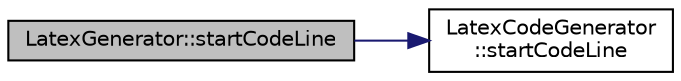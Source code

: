digraph "LatexGenerator::startCodeLine"
{
 // LATEX_PDF_SIZE
  edge [fontname="Helvetica",fontsize="10",labelfontname="Helvetica",labelfontsize="10"];
  node [fontname="Helvetica",fontsize="10",shape=record];
  rankdir="LR";
  Node1 [label="LatexGenerator::startCodeLine",height=0.2,width=0.4,color="black", fillcolor="grey75", style="filled", fontcolor="black",tooltip=" "];
  Node1 -> Node2 [color="midnightblue",fontsize="10",style="solid"];
  Node2 [label="LatexCodeGenerator\l::startCodeLine",height=0.2,width=0.4,color="black", fillcolor="white", style="filled",URL="$classLatexCodeGenerator.html#a4b5cefc7ecac681fe31fbdcf3edb5743",tooltip=" "];
}
